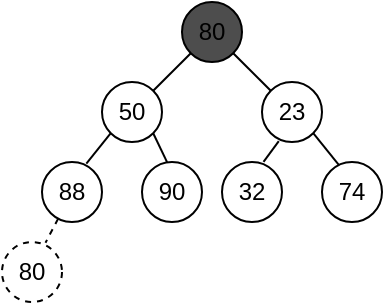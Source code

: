 <mxfile>
    <diagram id="VMlaOEdYpmsdKKgfZgdM" name="Page-1">
        <mxGraphModel dx="560" dy="635" grid="1" gridSize="10" guides="1" tooltips="1" connect="1" arrows="1" fold="1" page="1" pageScale="1" pageWidth="850" pageHeight="1100" math="0" shadow="0">
            <root>
                <mxCell id="0"/>
                <mxCell id="1" parent="0"/>
                <mxCell id="2" value="32" style="ellipse;whiteSpace=wrap;html=1;aspect=fixed;" parent="1" vertex="1">
                    <mxGeometry x="190" y="160" width="30" height="30" as="geometry"/>
                </mxCell>
                <mxCell id="3" style="edgeStyle=none;html=1;exitX=0.28;exitY=0.987;exitDx=0;exitDy=0;entryX=0.692;entryY=-0.003;entryDx=0;entryDy=0;entryPerimeter=0;endArrow=none;endFill=0;exitPerimeter=0;" parent="1" source="5" target="2" edge="1">
                    <mxGeometry relative="1" as="geometry"/>
                </mxCell>
                <mxCell id="4" style="edgeStyle=none;html=1;exitX=1;exitY=1;exitDx=0;exitDy=0;entryX=0.3;entryY=0.073;entryDx=0;entryDy=0;entryPerimeter=0;endArrow=none;endFill=0;" parent="1" source="5" target="14" edge="1">
                    <mxGeometry relative="1" as="geometry"/>
                </mxCell>
                <mxCell id="5" value="23" style="ellipse;whiteSpace=wrap;html=1;aspect=fixed;fillColor=default;" parent="1" vertex="1">
                    <mxGeometry x="210" y="120" width="30" height="30" as="geometry"/>
                </mxCell>
                <mxCell id="6" style="edgeStyle=none;html=1;exitX=0;exitY=1;exitDx=0;exitDy=0;entryX=1;entryY=0;entryDx=0;entryDy=0;endArrow=none;endFill=0;" parent="1" source="8" target="11" edge="1">
                    <mxGeometry relative="1" as="geometry"/>
                </mxCell>
                <mxCell id="7" style="edgeStyle=none;html=1;exitX=1;exitY=1;exitDx=0;exitDy=0;entryX=0;entryY=0;entryDx=0;entryDy=0;endArrow=none;endFill=0;" parent="1" source="8" target="5" edge="1">
                    <mxGeometry relative="1" as="geometry"/>
                </mxCell>
                <mxCell id="8" value="80" style="ellipse;whiteSpace=wrap;html=1;aspect=fixed;fillColor=#4D4D4D;" parent="1" vertex="1">
                    <mxGeometry x="170" y="80" width="30" height="30" as="geometry"/>
                </mxCell>
                <mxCell id="9" style="edgeStyle=none;html=1;exitX=0;exitY=1;exitDx=0;exitDy=0;entryX=0.739;entryY=0.027;entryDx=0;entryDy=0;entryPerimeter=0;endArrow=none;endFill=0;" parent="1" source="11" target="13" edge="1">
                    <mxGeometry relative="1" as="geometry"/>
                </mxCell>
                <mxCell id="10" style="edgeStyle=none;html=1;exitX=1;exitY=1;exitDx=0;exitDy=0;entryX=0.418;entryY=0.003;entryDx=0;entryDy=0;entryPerimeter=0;endArrow=none;endFill=0;" parent="1" source="11" target="12" edge="1">
                    <mxGeometry relative="1" as="geometry"/>
                </mxCell>
                <mxCell id="11" value="50" style="ellipse;whiteSpace=wrap;html=1;aspect=fixed;" parent="1" vertex="1">
                    <mxGeometry x="130" y="120" width="30" height="30" as="geometry"/>
                </mxCell>
                <mxCell id="12" value="90" style="ellipse;whiteSpace=wrap;html=1;aspect=fixed;" parent="1" vertex="1">
                    <mxGeometry x="150" y="160" width="30" height="30" as="geometry"/>
                </mxCell>
                <mxCell id="16" style="edgeStyle=none;html=1;entryX=0.725;entryY=0.013;entryDx=0;entryDy=0;entryPerimeter=0;endArrow=none;endFill=0;dashed=1;" parent="1" source="13" target="15" edge="1">
                    <mxGeometry relative="1" as="geometry"/>
                </mxCell>
                <mxCell id="13" value="88" style="ellipse;whiteSpace=wrap;html=1;aspect=fixed;" parent="1" vertex="1">
                    <mxGeometry x="100" y="160" width="30" height="30" as="geometry"/>
                </mxCell>
                <mxCell id="14" value="74" style="ellipse;whiteSpace=wrap;html=1;aspect=fixed;fillColor=default;" parent="1" vertex="1">
                    <mxGeometry x="240" y="160" width="30" height="30" as="geometry"/>
                </mxCell>
                <mxCell id="15" value="80" style="ellipse;whiteSpace=wrap;html=1;aspect=fixed;dashed=1;" parent="1" vertex="1">
                    <mxGeometry x="80" y="200" width="30" height="30" as="geometry"/>
                </mxCell>
            </root>
        </mxGraphModel>
    </diagram>
</mxfile>
